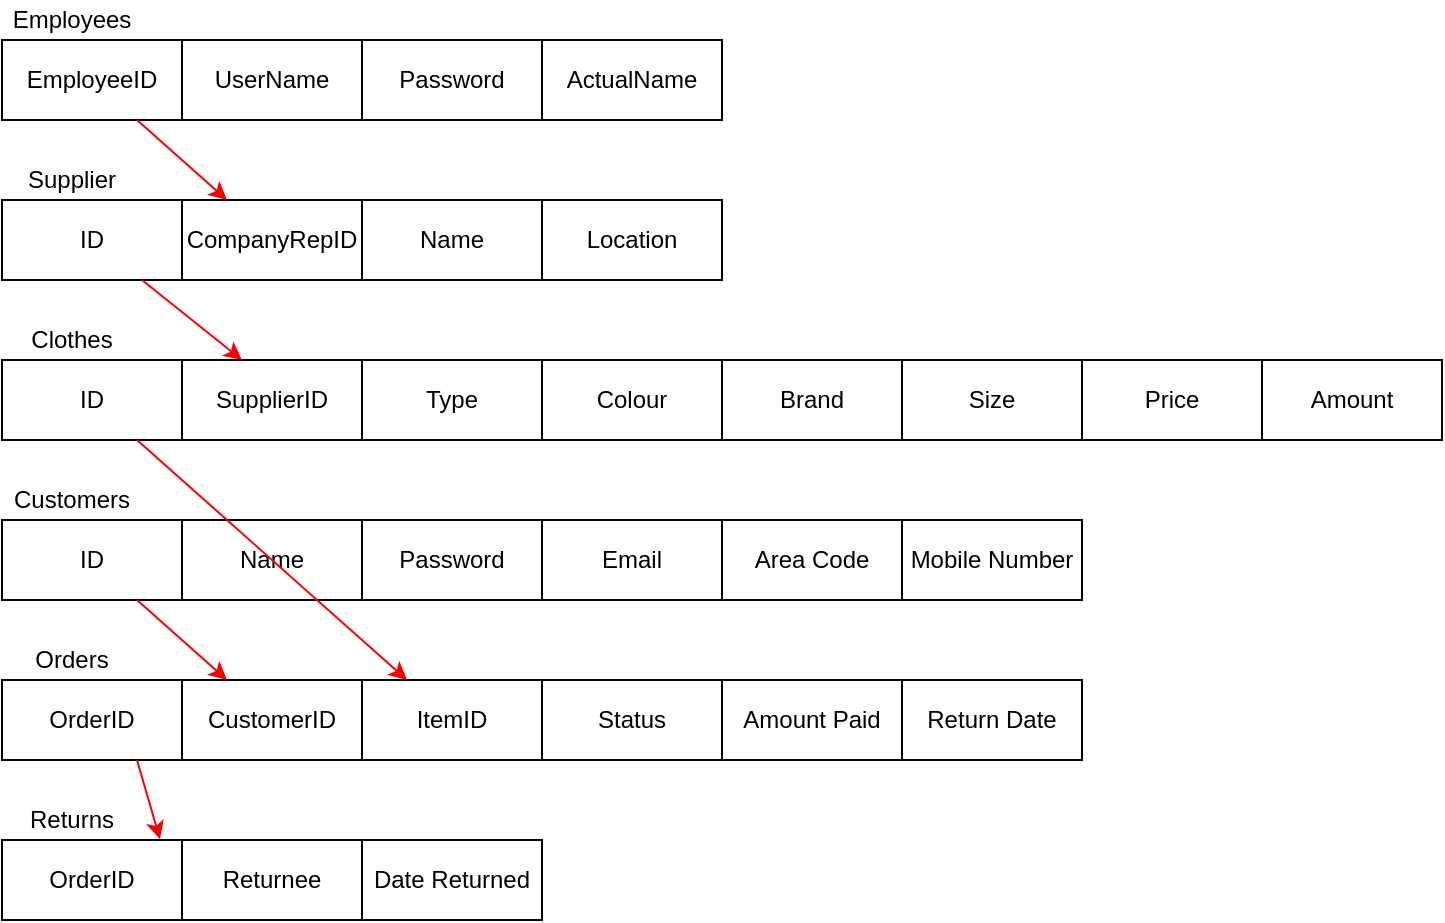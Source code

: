 <mxfile version="14.4.3" type="device"><diagram id="uR218Rd-FN1EwrvUqI4A" name="Page-1"><mxGraphModel dx="1233" dy="607" grid="1" gridSize="10" guides="1" tooltips="1" connect="1" arrows="1" fold="1" page="1" pageScale="1" pageWidth="827" pageHeight="1169" math="0" shadow="0"><root><mxCell id="0"/><mxCell id="1" parent="0"/><mxCell id="E0jqR0asJC6fobmgpGQj-1" value="EmployeeID" style="rounded=0;whiteSpace=wrap;html=1;" vertex="1" parent="1"><mxGeometry x="40" y="40" width="90" height="40" as="geometry"/></mxCell><mxCell id="E0jqR0asJC6fobmgpGQj-2" value="Employees" style="text;html=1;strokeColor=none;fillColor=none;align=center;verticalAlign=middle;whiteSpace=wrap;rounded=0;" vertex="1" parent="1"><mxGeometry x="40" y="20" width="70" height="20" as="geometry"/></mxCell><mxCell id="E0jqR0asJC6fobmgpGQj-4" value="UserName" style="rounded=0;whiteSpace=wrap;html=1;" vertex="1" parent="1"><mxGeometry x="130" y="40" width="90" height="40" as="geometry"/></mxCell><mxCell id="E0jqR0asJC6fobmgpGQj-5" value="Password" style="rounded=0;whiteSpace=wrap;html=1;" vertex="1" parent="1"><mxGeometry x="220" y="40" width="90" height="40" as="geometry"/></mxCell><mxCell id="E0jqR0asJC6fobmgpGQj-6" value="ActualName" style="rounded=0;whiteSpace=wrap;html=1;" vertex="1" parent="1"><mxGeometry x="310" y="40" width="90" height="40" as="geometry"/></mxCell><mxCell id="E0jqR0asJC6fobmgpGQj-7" value="ID" style="rounded=0;whiteSpace=wrap;html=1;" vertex="1" parent="1"><mxGeometry x="40" y="120" width="90" height="40" as="geometry"/></mxCell><mxCell id="E0jqR0asJC6fobmgpGQj-8" value="Supplier" style="text;html=1;strokeColor=none;fillColor=none;align=center;verticalAlign=middle;whiteSpace=wrap;rounded=0;" vertex="1" parent="1"><mxGeometry x="40" y="100" width="70" height="20" as="geometry"/></mxCell><mxCell id="E0jqR0asJC6fobmgpGQj-9" value="CompanyRepID" style="rounded=0;whiteSpace=wrap;html=1;" vertex="1" parent="1"><mxGeometry x="130" y="120" width="90" height="40" as="geometry"/></mxCell><mxCell id="E0jqR0asJC6fobmgpGQj-10" value="Name" style="rounded=0;whiteSpace=wrap;html=1;" vertex="1" parent="1"><mxGeometry x="220" y="120" width="90" height="40" as="geometry"/></mxCell><mxCell id="E0jqR0asJC6fobmgpGQj-11" value="Location" style="rounded=0;whiteSpace=wrap;html=1;" vertex="1" parent="1"><mxGeometry x="310" y="120" width="90" height="40" as="geometry"/></mxCell><mxCell id="E0jqR0asJC6fobmgpGQj-12" value="ID" style="rounded=0;whiteSpace=wrap;html=1;" vertex="1" parent="1"><mxGeometry x="40" y="200" width="90" height="40" as="geometry"/></mxCell><mxCell id="E0jqR0asJC6fobmgpGQj-13" value="Clothes" style="text;html=1;strokeColor=none;fillColor=none;align=center;verticalAlign=middle;whiteSpace=wrap;rounded=0;" vertex="1" parent="1"><mxGeometry x="40" y="180" width="70" height="20" as="geometry"/></mxCell><mxCell id="E0jqR0asJC6fobmgpGQj-14" value="SupplierID" style="rounded=0;whiteSpace=wrap;html=1;" vertex="1" parent="1"><mxGeometry x="130" y="200" width="90" height="40" as="geometry"/></mxCell><mxCell id="E0jqR0asJC6fobmgpGQj-15" value="Type" style="rounded=0;whiteSpace=wrap;html=1;" vertex="1" parent="1"><mxGeometry x="220" y="200" width="90" height="40" as="geometry"/></mxCell><mxCell id="E0jqR0asJC6fobmgpGQj-16" value="Colour" style="rounded=0;whiteSpace=wrap;html=1;" vertex="1" parent="1"><mxGeometry x="310" y="200" width="90" height="40" as="geometry"/></mxCell><mxCell id="E0jqR0asJC6fobmgpGQj-17" value="Brand" style="rounded=0;whiteSpace=wrap;html=1;" vertex="1" parent="1"><mxGeometry x="400" y="200" width="90" height="40" as="geometry"/></mxCell><mxCell id="E0jqR0asJC6fobmgpGQj-18" value="Size" style="rounded=0;whiteSpace=wrap;html=1;" vertex="1" parent="1"><mxGeometry x="490" y="200" width="90" height="40" as="geometry"/></mxCell><mxCell id="E0jqR0asJC6fobmgpGQj-19" value="Price" style="rounded=0;whiteSpace=wrap;html=1;" vertex="1" parent="1"><mxGeometry x="580" y="200" width="90" height="40" as="geometry"/></mxCell><mxCell id="E0jqR0asJC6fobmgpGQj-20" value="Amount" style="rounded=0;whiteSpace=wrap;html=1;" vertex="1" parent="1"><mxGeometry x="670" y="200" width="90" height="40" as="geometry"/></mxCell><mxCell id="E0jqR0asJC6fobmgpGQj-21" value="Customers" style="text;html=1;strokeColor=none;fillColor=none;align=center;verticalAlign=middle;whiteSpace=wrap;rounded=0;" vertex="1" parent="1"><mxGeometry x="40" y="260" width="70" height="20" as="geometry"/></mxCell><mxCell id="E0jqR0asJC6fobmgpGQj-22" value="ID" style="rounded=0;whiteSpace=wrap;html=1;" vertex="1" parent="1"><mxGeometry x="40" y="280" width="90" height="40" as="geometry"/></mxCell><mxCell id="E0jqR0asJC6fobmgpGQj-23" value="Name" style="rounded=0;whiteSpace=wrap;html=1;" vertex="1" parent="1"><mxGeometry x="130" y="280" width="90" height="40" as="geometry"/></mxCell><mxCell id="E0jqR0asJC6fobmgpGQj-24" value="Password" style="rounded=0;whiteSpace=wrap;html=1;" vertex="1" parent="1"><mxGeometry x="220" y="280" width="90" height="40" as="geometry"/></mxCell><mxCell id="E0jqR0asJC6fobmgpGQj-25" value="Email" style="rounded=0;whiteSpace=wrap;html=1;" vertex="1" parent="1"><mxGeometry x="310" y="280" width="90" height="40" as="geometry"/></mxCell><mxCell id="E0jqR0asJC6fobmgpGQj-26" value="Area Code" style="rounded=0;whiteSpace=wrap;html=1;" vertex="1" parent="1"><mxGeometry x="400" y="280" width="90" height="40" as="geometry"/></mxCell><mxCell id="E0jqR0asJC6fobmgpGQj-27" value="Mobile Number" style="rounded=0;whiteSpace=wrap;html=1;" vertex="1" parent="1"><mxGeometry x="490" y="280" width="90" height="40" as="geometry"/></mxCell><mxCell id="E0jqR0asJC6fobmgpGQj-28" value="Orders" style="text;html=1;strokeColor=none;fillColor=none;align=center;verticalAlign=middle;whiteSpace=wrap;rounded=0;" vertex="1" parent="1"><mxGeometry x="40" y="340" width="70" height="20" as="geometry"/></mxCell><mxCell id="E0jqR0asJC6fobmgpGQj-29" value="OrderID" style="rounded=0;whiteSpace=wrap;html=1;" vertex="1" parent="1"><mxGeometry x="40" y="360" width="90" height="40" as="geometry"/></mxCell><mxCell id="E0jqR0asJC6fobmgpGQj-30" value="CustomerID" style="rounded=0;whiteSpace=wrap;html=1;" vertex="1" parent="1"><mxGeometry x="130" y="360" width="90" height="40" as="geometry"/></mxCell><mxCell id="E0jqR0asJC6fobmgpGQj-31" value="ItemID" style="rounded=0;whiteSpace=wrap;html=1;" vertex="1" parent="1"><mxGeometry x="220" y="360" width="90" height="40" as="geometry"/></mxCell><mxCell id="E0jqR0asJC6fobmgpGQj-32" value="Status" style="rounded=0;whiteSpace=wrap;html=1;" vertex="1" parent="1"><mxGeometry x="310" y="360" width="90" height="40" as="geometry"/></mxCell><mxCell id="E0jqR0asJC6fobmgpGQj-33" value="Amount Paid" style="rounded=0;whiteSpace=wrap;html=1;" vertex="1" parent="1"><mxGeometry x="400" y="360" width="90" height="40" as="geometry"/></mxCell><mxCell id="E0jqR0asJC6fobmgpGQj-34" value="Return Date" style="rounded=0;whiteSpace=wrap;html=1;" vertex="1" parent="1"><mxGeometry x="490" y="360" width="90" height="40" as="geometry"/></mxCell><mxCell id="E0jqR0asJC6fobmgpGQj-35" value="Returns" style="text;html=1;strokeColor=none;fillColor=none;align=center;verticalAlign=middle;whiteSpace=wrap;rounded=0;" vertex="1" parent="1"><mxGeometry x="40" y="420" width="70" height="20" as="geometry"/></mxCell><mxCell id="E0jqR0asJC6fobmgpGQj-36" value="OrderID" style="rounded=0;whiteSpace=wrap;html=1;" vertex="1" parent="1"><mxGeometry x="40" y="440" width="90" height="40" as="geometry"/></mxCell><mxCell id="E0jqR0asJC6fobmgpGQj-37" value="Returnee" style="rounded=0;whiteSpace=wrap;html=1;" vertex="1" parent="1"><mxGeometry x="130" y="440" width="90" height="40" as="geometry"/></mxCell><mxCell id="E0jqR0asJC6fobmgpGQj-38" value="Date Returned" style="rounded=0;whiteSpace=wrap;html=1;" vertex="1" parent="1"><mxGeometry x="220" y="440" width="90" height="40" as="geometry"/></mxCell><mxCell id="E0jqR0asJC6fobmgpGQj-39" value="" style="endArrow=classic;html=1;exitX=0.75;exitY=1;exitDx=0;exitDy=0;entryX=0.25;entryY=0;entryDx=0;entryDy=0;fillColor=#f8cecc;strokeColor=#FA0000;" edge="1" parent="1" source="E0jqR0asJC6fobmgpGQj-1" target="E0jqR0asJC6fobmgpGQj-9"><mxGeometry width="50" height="50" relative="1" as="geometry"><mxPoint x="120" y="250" as="sourcePoint"/><mxPoint x="170" y="200" as="targetPoint"/></mxGeometry></mxCell><mxCell id="E0jqR0asJC6fobmgpGQj-40" value="" style="endArrow=classic;html=1;entryX=0.333;entryY=0;entryDx=0;entryDy=0;entryPerimeter=0;fillColor=#f8cecc;strokeColor=#FA0000;" edge="1" parent="1" source="E0jqR0asJC6fobmgpGQj-7" target="E0jqR0asJC6fobmgpGQj-14"><mxGeometry width="50" height="50" relative="1" as="geometry"><mxPoint x="117.5" y="90" as="sourcePoint"/><mxPoint x="129.83" y="131.2" as="targetPoint"/></mxGeometry></mxCell><mxCell id="E0jqR0asJC6fobmgpGQj-41" value="" style="endArrow=classic;html=1;entryX=0.25;entryY=0;entryDx=0;entryDy=0;fillColor=#f8cecc;strokeColor=#FA0000;" edge="1" parent="1" source="E0jqR0asJC6fobmgpGQj-12" target="E0jqR0asJC6fobmgpGQj-31"><mxGeometry width="50" height="50" relative="1" as="geometry"><mxPoint x="120" y="180" as="sourcePoint"/><mxPoint x="169.97" y="210" as="targetPoint"/></mxGeometry></mxCell><mxCell id="E0jqR0asJC6fobmgpGQj-42" value="" style="endArrow=classic;html=1;entryX=0.25;entryY=0;entryDx=0;entryDy=0;fillColor=#f8cecc;strokeColor=#FA0000;" edge="1" parent="1" source="E0jqR0asJC6fobmgpGQj-22" target="E0jqR0asJC6fobmgpGQj-30"><mxGeometry width="50" height="50" relative="1" as="geometry"><mxPoint x="120" y="180" as="sourcePoint"/><mxPoint x="179.97" y="220" as="targetPoint"/></mxGeometry></mxCell><mxCell id="E0jqR0asJC6fobmgpGQj-44" value="" style="endArrow=classic;html=1;entryX=0.878;entryY=-0.01;entryDx=0;entryDy=0;fillColor=#f8cecc;strokeColor=#FA0000;exitX=0.75;exitY=1;exitDx=0;exitDy=0;entryPerimeter=0;" edge="1" parent="1" source="E0jqR0asJC6fobmgpGQj-29" target="E0jqR0asJC6fobmgpGQj-36"><mxGeometry width="50" height="50" relative="1" as="geometry"><mxPoint x="117.5" y="330" as="sourcePoint"/><mxPoint x="162.5" y="370" as="targetPoint"/></mxGeometry></mxCell></root></mxGraphModel></diagram></mxfile>